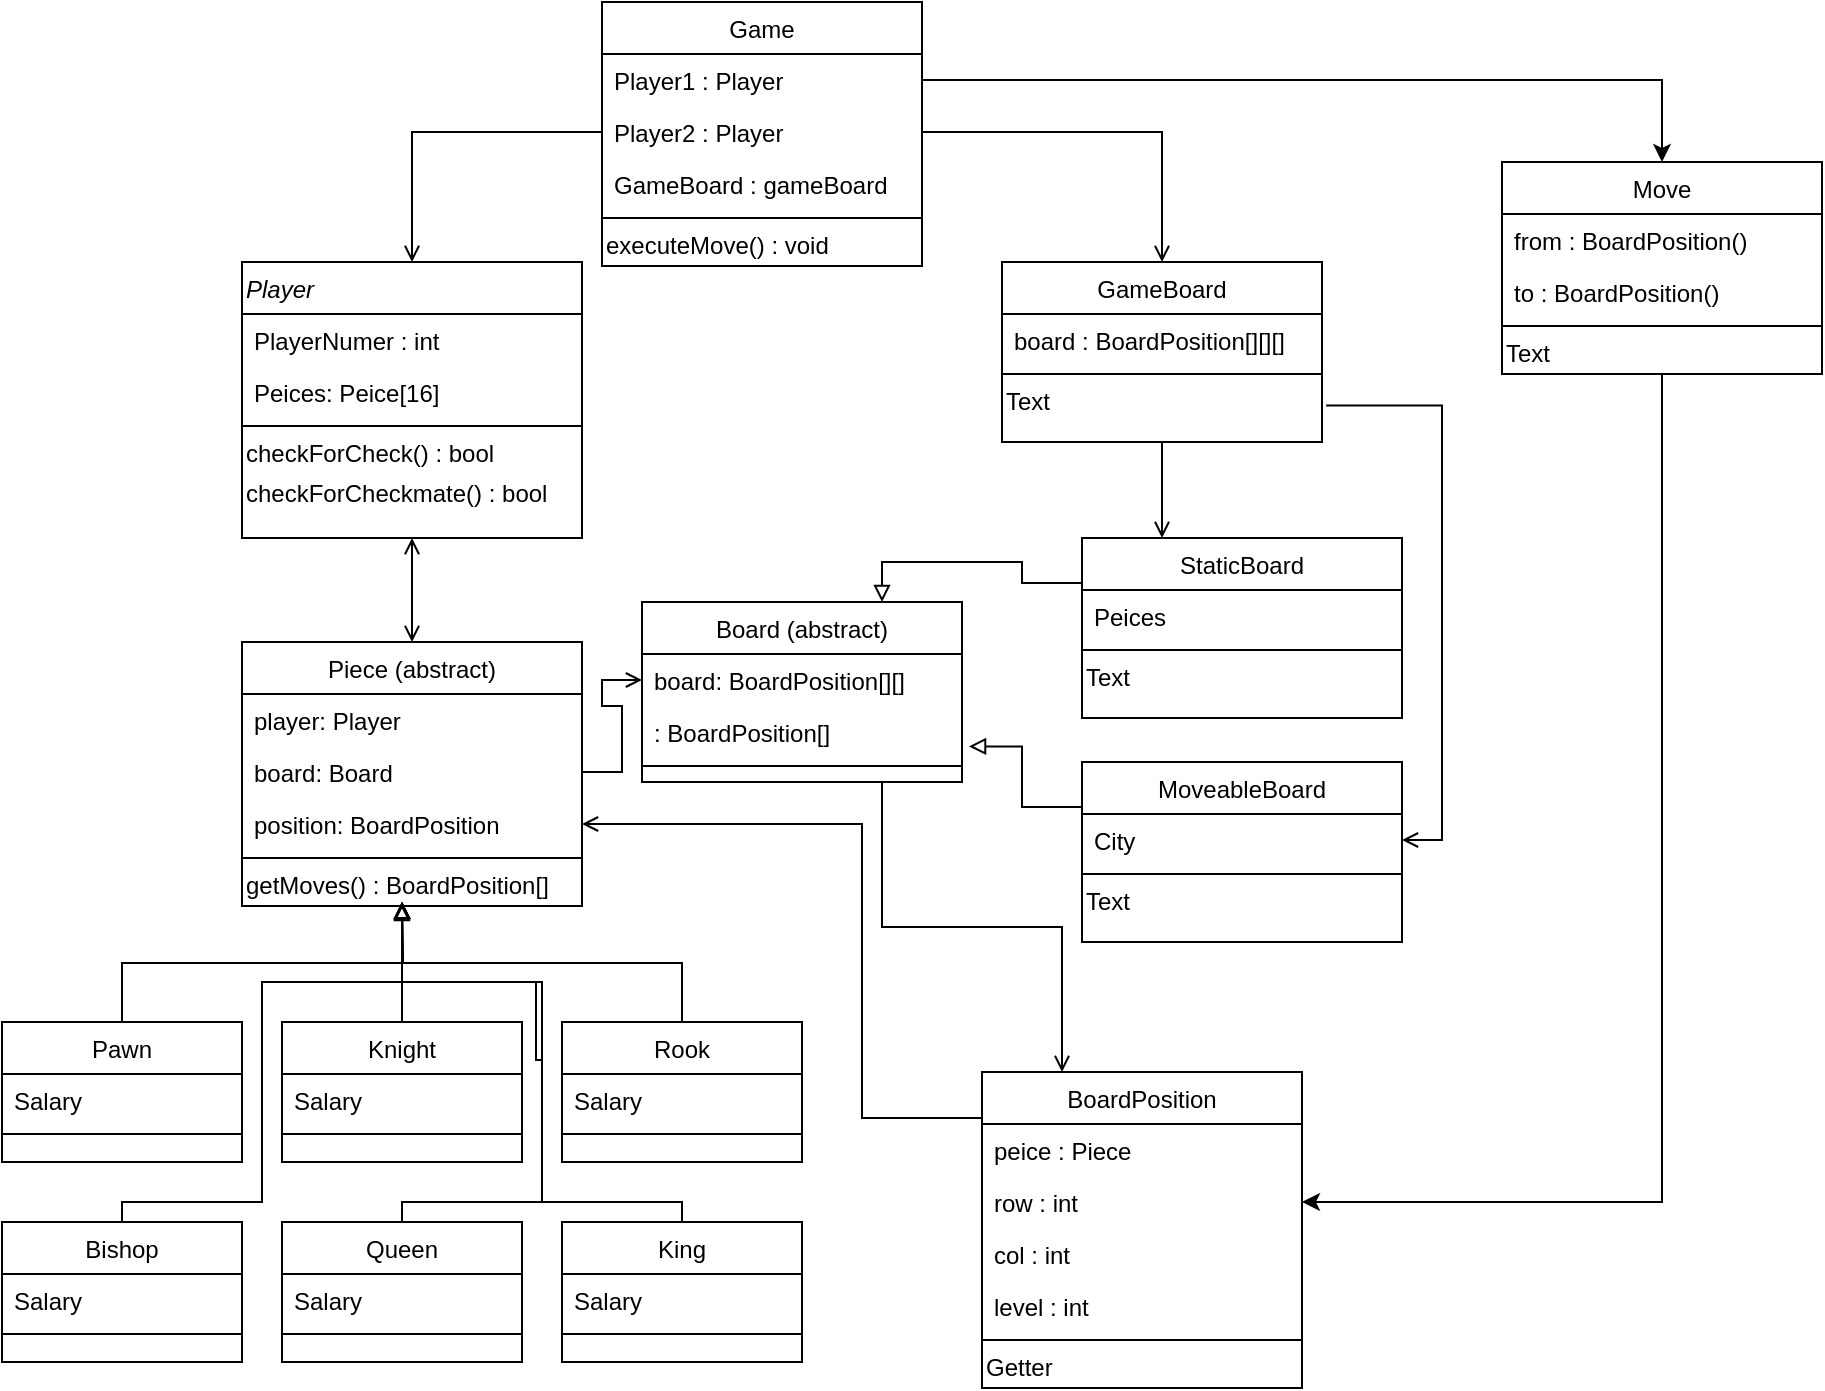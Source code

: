 <mxfile version="12.9.11" type="github">
  <diagram id="C5RBs43oDa-KdzZeNtuy" name="Page-1">
    <mxGraphModel dx="1038" dy="552" grid="1" gridSize="10" guides="1" tooltips="1" connect="1" arrows="1" fold="1" page="1" pageScale="1" pageWidth="827" pageHeight="1169" math="0" shadow="0">
      <root>
        <mxCell id="WIyWlLk6GJQsqaUBKTNV-0" />
        <mxCell id="WIyWlLk6GJQsqaUBKTNV-1" parent="WIyWlLk6GJQsqaUBKTNV-0" />
        <mxCell id="lNRmMeMcvW0JSXa-dbg0-25" style="edgeStyle=orthogonalEdgeStyle;rounded=0;orthogonalLoop=1;jettySize=auto;html=1;exitX=0.5;exitY=0;exitDx=0;exitDy=0;endArrow=block;endFill=0;" parent="WIyWlLk6GJQsqaUBKTNV-1" source="zkfFHV4jXpPFQw0GAbJ--13" edge="1">
          <mxGeometry relative="1" as="geometry">
            <mxPoint x="200" y="500" as="targetPoint" />
          </mxGeometry>
        </mxCell>
        <mxCell id="lNRmMeMcvW0JSXa-dbg0-24" style="edgeStyle=orthogonalEdgeStyle;rounded=0;orthogonalLoop=1;jettySize=auto;html=1;exitX=0.5;exitY=0;exitDx=0;exitDy=0;endArrow=block;endFill=0;" parent="WIyWlLk6GJQsqaUBKTNV-1" source="lNRmMeMcvW0JSXa-dbg0-6" edge="1">
          <mxGeometry relative="1" as="geometry">
            <mxPoint x="200" y="500" as="targetPoint" />
            <Array as="points">
              <mxPoint x="200" y="520" />
              <mxPoint x="200" y="520" />
            </Array>
          </mxGeometry>
        </mxCell>
        <mxCell id="lNRmMeMcvW0JSXa-dbg0-6" value="Knight" style="swimlane;fontStyle=0;align=center;verticalAlign=top;childLayout=stackLayout;horizontal=1;startSize=26;horizontalStack=0;resizeParent=1;resizeLast=0;collapsible=1;marginBottom=0;rounded=0;shadow=0;strokeWidth=1;" parent="WIyWlLk6GJQsqaUBKTNV-1" vertex="1">
          <mxGeometry x="140" y="560" width="120" height="70" as="geometry">
            <mxRectangle x="340" y="380" width="170" height="26" as="alternateBounds" />
          </mxGeometry>
        </mxCell>
        <mxCell id="lNRmMeMcvW0JSXa-dbg0-7" value="Salary" style="text;align=left;verticalAlign=top;spacingLeft=4;spacingRight=4;overflow=hidden;rotatable=0;points=[[0,0.5],[1,0.5]];portConstraint=eastwest;" parent="lNRmMeMcvW0JSXa-dbg0-6" vertex="1">
          <mxGeometry y="26" width="120" height="26" as="geometry" />
        </mxCell>
        <mxCell id="lNRmMeMcvW0JSXa-dbg0-8" value="" style="line;html=1;strokeWidth=1;align=left;verticalAlign=middle;spacingTop=-1;spacingLeft=3;spacingRight=3;rotatable=0;labelPosition=right;points=[];portConstraint=eastwest;" parent="lNRmMeMcvW0JSXa-dbg0-6" vertex="1">
          <mxGeometry y="52" width="120" height="8" as="geometry" />
        </mxCell>
        <mxCell id="lNRmMeMcvW0JSXa-dbg0-26" style="edgeStyle=orthogonalEdgeStyle;rounded=0;orthogonalLoop=1;jettySize=auto;html=1;exitX=0.5;exitY=0;exitDx=0;exitDy=0;endArrow=block;endFill=0;" parent="WIyWlLk6GJQsqaUBKTNV-1" source="lNRmMeMcvW0JSXa-dbg0-9" edge="1">
          <mxGeometry relative="1" as="geometry">
            <mxPoint x="200" y="500" as="targetPoint" />
          </mxGeometry>
        </mxCell>
        <mxCell id="lNRmMeMcvW0JSXa-dbg0-27" style="edgeStyle=orthogonalEdgeStyle;rounded=0;orthogonalLoop=1;jettySize=auto;html=1;exitX=0.5;exitY=0;exitDx=0;exitDy=0;endArrow=block;endFill=0;" parent="WIyWlLk6GJQsqaUBKTNV-1" source="lNRmMeMcvW0JSXa-dbg0-12" edge="1">
          <mxGeometry relative="1" as="geometry">
            <mxPoint x="200" y="500" as="targetPoint" />
            <Array as="points">
              <mxPoint x="60" y="650" />
              <mxPoint x="130" y="650" />
              <mxPoint x="130" y="540" />
              <mxPoint x="200" y="540" />
            </Array>
          </mxGeometry>
        </mxCell>
        <mxCell id="lNRmMeMcvW0JSXa-dbg0-30" style="edgeStyle=orthogonalEdgeStyle;rounded=0;orthogonalLoop=1;jettySize=auto;html=1;exitX=0.5;exitY=0;exitDx=0;exitDy=0;endArrow=block;endFill=0;" parent="WIyWlLk6GJQsqaUBKTNV-1" source="lNRmMeMcvW0JSXa-dbg0-15" edge="1">
          <mxGeometry relative="1" as="geometry">
            <mxPoint x="200" y="501" as="targetPoint" />
            <Array as="points">
              <mxPoint x="200" y="650" />
              <mxPoint x="270" y="650" />
              <mxPoint x="270" y="579" />
              <mxPoint x="267" y="579" />
              <mxPoint x="267" y="540" />
              <mxPoint x="200" y="540" />
            </Array>
          </mxGeometry>
        </mxCell>
        <mxCell id="lNRmMeMcvW0JSXa-dbg0-46" value="Game" style="swimlane;fontStyle=0;align=center;verticalAlign=top;childLayout=stackLayout;horizontal=1;startSize=26;horizontalStack=0;resizeParent=1;resizeLast=0;collapsible=1;marginBottom=0;rounded=0;shadow=0;strokeWidth=1;" parent="WIyWlLk6GJQsqaUBKTNV-1" vertex="1">
          <mxGeometry x="300" y="50" width="160" height="132" as="geometry">
            <mxRectangle x="550" y="140" width="160" height="26" as="alternateBounds" />
          </mxGeometry>
        </mxCell>
        <mxCell id="lNRmMeMcvW0JSXa-dbg0-47" value="Player1 : Player" style="text;align=left;verticalAlign=top;spacingLeft=4;spacingRight=4;overflow=hidden;rotatable=0;points=[[0,0.5],[1,0.5]];portConstraint=eastwest;rounded=0;shadow=0;html=0;" parent="lNRmMeMcvW0JSXa-dbg0-46" vertex="1">
          <mxGeometry y="26" width="160" height="26" as="geometry" />
        </mxCell>
        <mxCell id="lNRmMeMcvW0JSXa-dbg0-50" value="Player2 : Player" style="text;align=left;verticalAlign=top;spacingLeft=4;spacingRight=4;overflow=hidden;rotatable=0;points=[[0,0.5],[1,0.5]];portConstraint=eastwest;rounded=0;shadow=0;html=0;" parent="lNRmMeMcvW0JSXa-dbg0-46" vertex="1">
          <mxGeometry y="52" width="160" height="26" as="geometry" />
        </mxCell>
        <mxCell id="lNRmMeMcvW0JSXa-dbg0-51" value="GameBoard : gameBoard" style="text;align=left;verticalAlign=top;spacingLeft=4;spacingRight=4;overflow=hidden;rotatable=0;points=[[0,0.5],[1,0.5]];portConstraint=eastwest;rounded=0;shadow=0;html=0;" parent="lNRmMeMcvW0JSXa-dbg0-46" vertex="1">
          <mxGeometry y="78" width="160" height="26" as="geometry" />
        </mxCell>
        <mxCell id="lNRmMeMcvW0JSXa-dbg0-48" value="" style="line;html=1;strokeWidth=1;align=left;verticalAlign=middle;spacingTop=-1;spacingLeft=3;spacingRight=3;rotatable=0;labelPosition=right;points=[];portConstraint=eastwest;" parent="lNRmMeMcvW0JSXa-dbg0-46" vertex="1">
          <mxGeometry y="104" width="160" height="8" as="geometry" />
        </mxCell>
        <mxCell id="lNRmMeMcvW0JSXa-dbg0-49" value="executeMove() : void" style="text;html=1;align=left;verticalAlign=middle;resizable=0;points=[];autosize=1;" parent="lNRmMeMcvW0JSXa-dbg0-46" vertex="1">
          <mxGeometry y="112" width="160" height="20" as="geometry" />
        </mxCell>
        <mxCell id="lNRmMeMcvW0JSXa-dbg0-15" value="Queen" style="swimlane;fontStyle=0;align=center;verticalAlign=top;childLayout=stackLayout;horizontal=1;startSize=26;horizontalStack=0;resizeParent=1;resizeLast=0;collapsible=1;marginBottom=0;rounded=0;shadow=0;strokeWidth=1;" parent="WIyWlLk6GJQsqaUBKTNV-1" vertex="1">
          <mxGeometry x="140" y="660" width="120" height="70" as="geometry">
            <mxRectangle x="340" y="380" width="170" height="26" as="alternateBounds" />
          </mxGeometry>
        </mxCell>
        <mxCell id="lNRmMeMcvW0JSXa-dbg0-16" value="Salary" style="text;align=left;verticalAlign=top;spacingLeft=4;spacingRight=4;overflow=hidden;rotatable=0;points=[[0,0.5],[1,0.5]];portConstraint=eastwest;" parent="lNRmMeMcvW0JSXa-dbg0-15" vertex="1">
          <mxGeometry y="26" width="120" height="26" as="geometry" />
        </mxCell>
        <mxCell id="lNRmMeMcvW0JSXa-dbg0-17" value="" style="line;html=1;strokeWidth=1;align=left;verticalAlign=middle;spacingTop=-1;spacingLeft=3;spacingRight=3;rotatable=0;labelPosition=right;points=[];portConstraint=eastwest;" parent="lNRmMeMcvW0JSXa-dbg0-15" vertex="1">
          <mxGeometry y="52" width="120" height="8" as="geometry" />
        </mxCell>
        <mxCell id="zkfFHV4jXpPFQw0GAbJ--13" value="Pawn" style="swimlane;fontStyle=0;align=center;verticalAlign=top;childLayout=stackLayout;horizontal=1;startSize=26;horizontalStack=0;resizeParent=1;resizeLast=0;collapsible=1;marginBottom=0;rounded=0;shadow=0;strokeWidth=1;" parent="WIyWlLk6GJQsqaUBKTNV-1" vertex="1">
          <mxGeometry y="560" width="120" height="70" as="geometry">
            <mxRectangle x="340" y="380" width="170" height="26" as="alternateBounds" />
          </mxGeometry>
        </mxCell>
        <mxCell id="zkfFHV4jXpPFQw0GAbJ--14" value="Salary" style="text;align=left;verticalAlign=top;spacingLeft=4;spacingRight=4;overflow=hidden;rotatable=0;points=[[0,0.5],[1,0.5]];portConstraint=eastwest;" parent="zkfFHV4jXpPFQw0GAbJ--13" vertex="1">
          <mxGeometry y="26" width="120" height="26" as="geometry" />
        </mxCell>
        <mxCell id="zkfFHV4jXpPFQw0GAbJ--15" value="" style="line;html=1;strokeWidth=1;align=left;verticalAlign=middle;spacingTop=-1;spacingLeft=3;spacingRight=3;rotatable=0;labelPosition=right;points=[];portConstraint=eastwest;" parent="zkfFHV4jXpPFQw0GAbJ--13" vertex="1">
          <mxGeometry y="52" width="120" height="8" as="geometry" />
        </mxCell>
        <mxCell id="lNRmMeMcvW0JSXa-dbg0-12" value="Bishop" style="swimlane;fontStyle=0;align=center;verticalAlign=top;childLayout=stackLayout;horizontal=1;startSize=26;horizontalStack=0;resizeParent=1;resizeLast=0;collapsible=1;marginBottom=0;rounded=0;shadow=0;strokeWidth=1;" parent="WIyWlLk6GJQsqaUBKTNV-1" vertex="1">
          <mxGeometry y="660" width="120" height="70" as="geometry">
            <mxRectangle x="340" y="380" width="170" height="26" as="alternateBounds" />
          </mxGeometry>
        </mxCell>
        <mxCell id="lNRmMeMcvW0JSXa-dbg0-13" value="Salary" style="text;align=left;verticalAlign=top;spacingLeft=4;spacingRight=4;overflow=hidden;rotatable=0;points=[[0,0.5],[1,0.5]];portConstraint=eastwest;" parent="lNRmMeMcvW0JSXa-dbg0-12" vertex="1">
          <mxGeometry y="26" width="120" height="26" as="geometry" />
        </mxCell>
        <mxCell id="lNRmMeMcvW0JSXa-dbg0-14" value="" style="line;html=1;strokeWidth=1;align=left;verticalAlign=middle;spacingTop=-1;spacingLeft=3;spacingRight=3;rotatable=0;labelPosition=right;points=[];portConstraint=eastwest;" parent="lNRmMeMcvW0JSXa-dbg0-12" vertex="1">
          <mxGeometry y="52" width="120" height="8" as="geometry" />
        </mxCell>
        <mxCell id="lNRmMeMcvW0JSXa-dbg0-9" value="Rook" style="swimlane;fontStyle=0;align=center;verticalAlign=top;childLayout=stackLayout;horizontal=1;startSize=26;horizontalStack=0;resizeParent=1;resizeLast=0;collapsible=1;marginBottom=0;rounded=0;shadow=0;strokeWidth=1;" parent="WIyWlLk6GJQsqaUBKTNV-1" vertex="1">
          <mxGeometry x="280" y="560" width="120" height="70" as="geometry">
            <mxRectangle x="340" y="380" width="170" height="26" as="alternateBounds" />
          </mxGeometry>
        </mxCell>
        <mxCell id="lNRmMeMcvW0JSXa-dbg0-10" value="Salary" style="text;align=left;verticalAlign=top;spacingLeft=4;spacingRight=4;overflow=hidden;rotatable=0;points=[[0,0.5],[1,0.5]];portConstraint=eastwest;" parent="lNRmMeMcvW0JSXa-dbg0-9" vertex="1">
          <mxGeometry y="26" width="120" height="26" as="geometry" />
        </mxCell>
        <mxCell id="lNRmMeMcvW0JSXa-dbg0-11" value="" style="line;html=1;strokeWidth=1;align=left;verticalAlign=middle;spacingTop=-1;spacingLeft=3;spacingRight=3;rotatable=0;labelPosition=right;points=[];portConstraint=eastwest;" parent="lNRmMeMcvW0JSXa-dbg0-9" vertex="1">
          <mxGeometry y="52" width="120" height="8" as="geometry" />
        </mxCell>
        <mxCell id="lNRmMeMcvW0JSXa-dbg0-28" style="edgeStyle=orthogonalEdgeStyle;rounded=0;orthogonalLoop=1;jettySize=auto;html=1;exitX=0.5;exitY=0;exitDx=0;exitDy=0;endArrow=block;endFill=0;" parent="WIyWlLk6GJQsqaUBKTNV-1" source="lNRmMeMcvW0JSXa-dbg0-18" edge="1">
          <mxGeometry relative="1" as="geometry">
            <mxPoint x="200" y="500" as="targetPoint" />
            <Array as="points">
              <mxPoint x="340" y="650" />
              <mxPoint x="270" y="650" />
              <mxPoint x="270" y="540" />
              <mxPoint x="200" y="540" />
            </Array>
          </mxGeometry>
        </mxCell>
        <mxCell id="lNRmMeMcvW0JSXa-dbg0-18" value="King" style="swimlane;fontStyle=0;align=center;verticalAlign=top;childLayout=stackLayout;horizontal=1;startSize=26;horizontalStack=0;resizeParent=1;resizeLast=0;collapsible=1;marginBottom=0;rounded=0;shadow=0;strokeWidth=1;" parent="WIyWlLk6GJQsqaUBKTNV-1" vertex="1">
          <mxGeometry x="280" y="660" width="120" height="70" as="geometry">
            <mxRectangle x="340" y="380" width="170" height="26" as="alternateBounds" />
          </mxGeometry>
        </mxCell>
        <mxCell id="lNRmMeMcvW0JSXa-dbg0-19" value="Salary" style="text;align=left;verticalAlign=top;spacingLeft=4;spacingRight=4;overflow=hidden;rotatable=0;points=[[0,0.5],[1,0.5]];portConstraint=eastwest;" parent="lNRmMeMcvW0JSXa-dbg0-18" vertex="1">
          <mxGeometry y="26" width="120" height="26" as="geometry" />
        </mxCell>
        <mxCell id="lNRmMeMcvW0JSXa-dbg0-20" value="" style="line;html=1;strokeWidth=1;align=left;verticalAlign=middle;spacingTop=-1;spacingLeft=3;spacingRight=3;rotatable=0;labelPosition=right;points=[];portConstraint=eastwest;" parent="lNRmMeMcvW0JSXa-dbg0-18" vertex="1">
          <mxGeometry y="52" width="120" height="8" as="geometry" />
        </mxCell>
        <mxCell id="lNRmMeMcvW0JSXa-dbg0-31" style="edgeStyle=orthogonalEdgeStyle;rounded=0;orthogonalLoop=1;jettySize=auto;html=1;exitX=0.5;exitY=1;exitDx=0;exitDy=0;entryX=0.5;entryY=0;entryDx=0;entryDy=0;endArrow=open;endFill=0;startArrow=open;startFill=0;" parent="WIyWlLk6GJQsqaUBKTNV-1" source="zkfFHV4jXpPFQw0GAbJ--0" target="lNRmMeMcvW0JSXa-dbg0-42" edge="1">
          <mxGeometry relative="1" as="geometry">
            <mxPoint x="200" y="360" as="targetPoint" />
          </mxGeometry>
        </mxCell>
        <mxCell id="zkfFHV4jXpPFQw0GAbJ--0" value="Player" style="swimlane;fontStyle=2;align=left;verticalAlign=top;childLayout=stackLayout;horizontal=1;startSize=26;horizontalStack=0;resizeParent=1;resizeLast=0;collapsible=1;marginBottom=0;rounded=0;shadow=0;strokeWidth=1;" parent="WIyWlLk6GJQsqaUBKTNV-1" vertex="1">
          <mxGeometry x="120" y="180" width="170" height="138" as="geometry">
            <mxRectangle x="230" y="140" width="160" height="26" as="alternateBounds" />
          </mxGeometry>
        </mxCell>
        <mxCell id="zkfFHV4jXpPFQw0GAbJ--2" value="PlayerNumer : int" style="text;align=left;verticalAlign=top;spacingLeft=4;spacingRight=4;overflow=hidden;rotatable=0;points=[[0,0.5],[1,0.5]];portConstraint=eastwest;rounded=0;shadow=0;html=0;" parent="zkfFHV4jXpPFQw0GAbJ--0" vertex="1">
          <mxGeometry y="26" width="170" height="26" as="geometry" />
        </mxCell>
        <mxCell id="zkfFHV4jXpPFQw0GAbJ--3" value="Peices: Peice[16]" style="text;align=left;verticalAlign=top;spacingLeft=4;spacingRight=4;overflow=hidden;rotatable=0;points=[[0,0.5],[1,0.5]];portConstraint=eastwest;rounded=0;shadow=0;html=0;" parent="zkfFHV4jXpPFQw0GAbJ--0" vertex="1">
          <mxGeometry y="52" width="170" height="26" as="geometry" />
        </mxCell>
        <mxCell id="zkfFHV4jXpPFQw0GAbJ--4" value="" style="line;html=1;strokeWidth=1;align=left;verticalAlign=middle;spacingTop=-1;spacingLeft=3;spacingRight=3;rotatable=0;labelPosition=right;points=[];portConstraint=eastwest;" parent="zkfFHV4jXpPFQw0GAbJ--0" vertex="1">
          <mxGeometry y="78" width="170" height="8" as="geometry" />
        </mxCell>
        <mxCell id="LAoSmU1_jHVNk5nv93MW-8" value="checkForCheck() : bool" style="text;html=1;align=left;verticalAlign=middle;resizable=0;points=[];autosize=1;" vertex="1" parent="zkfFHV4jXpPFQw0GAbJ--0">
          <mxGeometry y="86" width="170" height="20" as="geometry" />
        </mxCell>
        <mxCell id="LAoSmU1_jHVNk5nv93MW-11" value="&lt;span style=&quot;text-align: center&quot;&gt;checkForCheckmate() : bool&lt;/span&gt;" style="text;html=1;align=left;verticalAlign=middle;resizable=0;points=[];autosize=1;" vertex="1" parent="zkfFHV4jXpPFQw0GAbJ--0">
          <mxGeometry y="106" width="170" height="20" as="geometry" />
        </mxCell>
        <mxCell id="lNRmMeMcvW0JSXa-dbg0-71" style="edgeStyle=orthogonalEdgeStyle;rounded=0;orthogonalLoop=1;jettySize=auto;html=1;exitX=0.5;exitY=1;exitDx=0;exitDy=0;entryX=0.25;entryY=0;entryDx=0;entryDy=0;startArrow=none;startFill=0;endArrow=open;endFill=0;" parent="WIyWlLk6GJQsqaUBKTNV-1" source="zkfFHV4jXpPFQw0GAbJ--17" target="lNRmMeMcvW0JSXa-dbg0-37" edge="1">
          <mxGeometry relative="1" as="geometry" />
        </mxCell>
        <mxCell id="lNRmMeMcvW0JSXa-dbg0-72" style="edgeStyle=orthogonalEdgeStyle;rounded=0;orthogonalLoop=1;jettySize=auto;html=1;exitX=1.013;exitY=0.59;exitDx=0;exitDy=0;entryX=1;entryY=0.5;entryDx=0;entryDy=0;startArrow=none;startFill=0;endArrow=open;endFill=0;exitPerimeter=0;" parent="WIyWlLk6GJQsqaUBKTNV-1" source="lNRmMeMcvW0JSXa-dbg0-32" target="lNRmMeMcvW0JSXa-dbg0-34" edge="1">
          <mxGeometry relative="1" as="geometry">
            <Array as="points">
              <mxPoint x="720" y="252" />
              <mxPoint x="720" y="469" />
            </Array>
          </mxGeometry>
        </mxCell>
        <mxCell id="zkfFHV4jXpPFQw0GAbJ--17" value="GameBoard" style="swimlane;fontStyle=0;align=center;verticalAlign=top;childLayout=stackLayout;horizontal=1;startSize=26;horizontalStack=0;resizeParent=1;resizeLast=0;collapsible=1;marginBottom=0;rounded=0;shadow=0;strokeWidth=1;" parent="WIyWlLk6GJQsqaUBKTNV-1" vertex="1">
          <mxGeometry x="500" y="180" width="160" height="90" as="geometry">
            <mxRectangle x="550" y="140" width="160" height="26" as="alternateBounds" />
          </mxGeometry>
        </mxCell>
        <mxCell id="zkfFHV4jXpPFQw0GAbJ--19" value="board : BoardPosition[][][]" style="text;align=left;verticalAlign=top;spacingLeft=4;spacingRight=4;overflow=hidden;rotatable=0;points=[[0,0.5],[1,0.5]];portConstraint=eastwest;rounded=0;shadow=0;html=0;" parent="zkfFHV4jXpPFQw0GAbJ--17" vertex="1">
          <mxGeometry y="26" width="160" height="26" as="geometry" />
        </mxCell>
        <mxCell id="zkfFHV4jXpPFQw0GAbJ--23" value="" style="line;html=1;strokeWidth=1;align=left;verticalAlign=middle;spacingTop=-1;spacingLeft=3;spacingRight=3;rotatable=0;labelPosition=right;points=[];portConstraint=eastwest;" parent="zkfFHV4jXpPFQw0GAbJ--17" vertex="1">
          <mxGeometry y="52" width="160" height="8" as="geometry" />
        </mxCell>
        <mxCell id="lNRmMeMcvW0JSXa-dbg0-32" value="Text" style="text;html=1;align=left;verticalAlign=middle;resizable=0;points=[];autosize=1;" parent="zkfFHV4jXpPFQw0GAbJ--17" vertex="1">
          <mxGeometry y="60" width="160" height="20" as="geometry" />
        </mxCell>
        <mxCell id="lNRmMeMcvW0JSXa-dbg0-52" style="edgeStyle=orthogonalEdgeStyle;rounded=0;orthogonalLoop=1;jettySize=auto;html=1;exitX=0;exitY=0.5;exitDx=0;exitDy=0;startArrow=none;startFill=0;endArrow=open;endFill=0;" parent="WIyWlLk6GJQsqaUBKTNV-1" source="lNRmMeMcvW0JSXa-dbg0-50" target="zkfFHV4jXpPFQw0GAbJ--0" edge="1">
          <mxGeometry relative="1" as="geometry" />
        </mxCell>
        <mxCell id="lNRmMeMcvW0JSXa-dbg0-53" style="edgeStyle=orthogonalEdgeStyle;rounded=0;orthogonalLoop=1;jettySize=auto;html=1;exitX=1;exitY=0.5;exitDx=0;exitDy=0;startArrow=none;startFill=0;endArrow=open;endFill=0;" parent="WIyWlLk6GJQsqaUBKTNV-1" source="lNRmMeMcvW0JSXa-dbg0-50" target="zkfFHV4jXpPFQw0GAbJ--17" edge="1">
          <mxGeometry relative="1" as="geometry" />
        </mxCell>
        <mxCell id="lNRmMeMcvW0JSXa-dbg0-74" style="edgeStyle=orthogonalEdgeStyle;rounded=0;orthogonalLoop=1;jettySize=auto;html=1;exitX=0.75;exitY=1;exitDx=0;exitDy=0;entryX=0.25;entryY=0;entryDx=0;entryDy=0;startArrow=none;startFill=0;endArrow=open;endFill=0;" parent="WIyWlLk6GJQsqaUBKTNV-1" source="lNRmMeMcvW0JSXa-dbg0-66" target="lNRmMeMcvW0JSXa-dbg0-54" edge="1">
          <mxGeometry relative="1" as="geometry" />
        </mxCell>
        <mxCell id="lNRmMeMcvW0JSXa-dbg0-70" style="edgeStyle=orthogonalEdgeStyle;rounded=0;orthogonalLoop=1;jettySize=auto;html=1;exitX=1;exitY=0.5;exitDx=0;exitDy=0;entryX=0;entryY=0.5;entryDx=0;entryDy=0;startArrow=none;startFill=0;endArrow=open;endFill=0;" parent="WIyWlLk6GJQsqaUBKTNV-1" source="lNRmMeMcvW0JSXa-dbg0-65" target="lNRmMeMcvW0JSXa-dbg0-67" edge="1">
          <mxGeometry relative="1" as="geometry" />
        </mxCell>
        <mxCell id="lNRmMeMcvW0JSXa-dbg0-75" style="edgeStyle=orthogonalEdgeStyle;rounded=0;orthogonalLoop=1;jettySize=auto;html=1;exitX=0;exitY=0.25;exitDx=0;exitDy=0;entryX=0.75;entryY=0;entryDx=0;entryDy=0;startArrow=none;startFill=0;endArrow=block;endFill=0;" parent="WIyWlLk6GJQsqaUBKTNV-1" source="lNRmMeMcvW0JSXa-dbg0-37" target="lNRmMeMcvW0JSXa-dbg0-66" edge="1">
          <mxGeometry relative="1" as="geometry" />
        </mxCell>
        <mxCell id="lNRmMeMcvW0JSXa-dbg0-37" value="StaticBoard" style="swimlane;fontStyle=0;align=center;verticalAlign=top;childLayout=stackLayout;horizontal=1;startSize=26;horizontalStack=0;resizeParent=1;resizeLast=0;collapsible=1;marginBottom=0;rounded=0;shadow=0;strokeWidth=1;" parent="WIyWlLk6GJQsqaUBKTNV-1" vertex="1">
          <mxGeometry x="540" y="318" width="160" height="90" as="geometry">
            <mxRectangle x="550" y="140" width="160" height="26" as="alternateBounds" />
          </mxGeometry>
        </mxCell>
        <mxCell id="lNRmMeMcvW0JSXa-dbg0-38" value="Peices" style="text;align=left;verticalAlign=top;spacingLeft=4;spacingRight=4;overflow=hidden;rotatable=0;points=[[0,0.5],[1,0.5]];portConstraint=eastwest;rounded=0;shadow=0;html=0;" parent="lNRmMeMcvW0JSXa-dbg0-37" vertex="1">
          <mxGeometry y="26" width="160" height="26" as="geometry" />
        </mxCell>
        <mxCell id="lNRmMeMcvW0JSXa-dbg0-39" value="" style="line;html=1;strokeWidth=1;align=left;verticalAlign=middle;spacingTop=-1;spacingLeft=3;spacingRight=3;rotatable=0;labelPosition=right;points=[];portConstraint=eastwest;" parent="lNRmMeMcvW0JSXa-dbg0-37" vertex="1">
          <mxGeometry y="52" width="160" height="8" as="geometry" />
        </mxCell>
        <mxCell id="lNRmMeMcvW0JSXa-dbg0-40" value="Text" style="text;html=1;align=left;verticalAlign=middle;resizable=0;points=[];autosize=1;" parent="lNRmMeMcvW0JSXa-dbg0-37" vertex="1">
          <mxGeometry y="60" width="160" height="20" as="geometry" />
        </mxCell>
        <mxCell id="lNRmMeMcvW0JSXa-dbg0-76" style="edgeStyle=orthogonalEdgeStyle;rounded=0;orthogonalLoop=1;jettySize=auto;html=1;exitX=0;exitY=0.25;exitDx=0;exitDy=0;startArrow=none;startFill=0;endArrow=block;endFill=0;entryX=1.022;entryY=0.777;entryDx=0;entryDy=0;entryPerimeter=0;" parent="WIyWlLk6GJQsqaUBKTNV-1" source="lNRmMeMcvW0JSXa-dbg0-33" target="lNRmMeMcvW0JSXa-dbg0-90" edge="1">
          <mxGeometry relative="1" as="geometry">
            <mxPoint x="720" y="100" as="targetPoint" />
          </mxGeometry>
        </mxCell>
        <mxCell id="lNRmMeMcvW0JSXa-dbg0-33" value="MoveableBoard" style="swimlane;fontStyle=0;align=center;verticalAlign=top;childLayout=stackLayout;horizontal=1;startSize=26;horizontalStack=0;resizeParent=1;resizeLast=0;collapsible=1;marginBottom=0;rounded=0;shadow=0;strokeWidth=1;" parent="WIyWlLk6GJQsqaUBKTNV-1" vertex="1">
          <mxGeometry x="540" y="430" width="160" height="90" as="geometry">
            <mxRectangle x="550" y="140" width="160" height="26" as="alternateBounds" />
          </mxGeometry>
        </mxCell>
        <mxCell id="lNRmMeMcvW0JSXa-dbg0-34" value="City" style="text;align=left;verticalAlign=top;spacingLeft=4;spacingRight=4;overflow=hidden;rotatable=0;points=[[0,0.5],[1,0.5]];portConstraint=eastwest;rounded=0;shadow=0;html=0;" parent="lNRmMeMcvW0JSXa-dbg0-33" vertex="1">
          <mxGeometry y="26" width="160" height="26" as="geometry" />
        </mxCell>
        <mxCell id="lNRmMeMcvW0JSXa-dbg0-35" value="" style="line;html=1;strokeWidth=1;align=left;verticalAlign=middle;spacingTop=-1;spacingLeft=3;spacingRight=3;rotatable=0;labelPosition=right;points=[];portConstraint=eastwest;" parent="lNRmMeMcvW0JSXa-dbg0-33" vertex="1">
          <mxGeometry y="52" width="160" height="8" as="geometry" />
        </mxCell>
        <mxCell id="lNRmMeMcvW0JSXa-dbg0-36" value="Text" style="text;html=1;align=left;verticalAlign=middle;resizable=0;points=[];autosize=1;" parent="lNRmMeMcvW0JSXa-dbg0-33" vertex="1">
          <mxGeometry y="60" width="160" height="20" as="geometry" />
        </mxCell>
        <mxCell id="lNRmMeMcvW0JSXa-dbg0-73" style="edgeStyle=orthogonalEdgeStyle;rounded=0;orthogonalLoop=1;jettySize=auto;html=1;exitX=0;exitY=0.25;exitDx=0;exitDy=0;entryX=1;entryY=0.5;entryDx=0;entryDy=0;startArrow=none;startFill=0;endArrow=open;endFill=0;" parent="WIyWlLk6GJQsqaUBKTNV-1" source="lNRmMeMcvW0JSXa-dbg0-54" target="LAoSmU1_jHVNk5nv93MW-6" edge="1">
          <mxGeometry relative="1" as="geometry">
            <Array as="points">
              <mxPoint x="490" y="608" />
              <mxPoint x="430" y="608" />
              <mxPoint x="430" y="461" />
            </Array>
          </mxGeometry>
        </mxCell>
        <mxCell id="lNRmMeMcvW0JSXa-dbg0-54" value="BoardPosition" style="swimlane;fontStyle=0;align=center;verticalAlign=top;childLayout=stackLayout;horizontal=1;startSize=26;horizontalStack=0;resizeParent=1;resizeLast=0;collapsible=1;marginBottom=0;rounded=0;shadow=0;strokeWidth=1;" parent="WIyWlLk6GJQsqaUBKTNV-1" vertex="1">
          <mxGeometry x="490" y="585" width="160" height="158" as="geometry">
            <mxRectangle x="550" y="140" width="160" height="26" as="alternateBounds" />
          </mxGeometry>
        </mxCell>
        <mxCell id="lNRmMeMcvW0JSXa-dbg0-55" value="peice : Piece" style="text;align=left;verticalAlign=top;spacingLeft=4;spacingRight=4;overflow=hidden;rotatable=0;points=[[0,0.5],[1,0.5]];portConstraint=eastwest;rounded=0;shadow=0;html=0;" parent="lNRmMeMcvW0JSXa-dbg0-54" vertex="1">
          <mxGeometry y="26" width="160" height="26" as="geometry" />
        </mxCell>
        <mxCell id="LAoSmU1_jHVNk5nv93MW-0" value="row : int" style="text;align=left;verticalAlign=top;spacingLeft=4;spacingRight=4;overflow=hidden;rotatable=0;points=[[0,0.5],[1,0.5]];portConstraint=eastwest;rounded=0;shadow=0;html=0;" vertex="1" parent="lNRmMeMcvW0JSXa-dbg0-54">
          <mxGeometry y="52" width="160" height="26" as="geometry" />
        </mxCell>
        <mxCell id="LAoSmU1_jHVNk5nv93MW-2" value="col : int" style="text;align=left;verticalAlign=top;spacingLeft=4;spacingRight=4;overflow=hidden;rotatable=0;points=[[0,0.5],[1,0.5]];portConstraint=eastwest;rounded=0;shadow=0;html=0;" vertex="1" parent="lNRmMeMcvW0JSXa-dbg0-54">
          <mxGeometry y="78" width="160" height="26" as="geometry" />
        </mxCell>
        <mxCell id="LAoSmU1_jHVNk5nv93MW-4" value="level : int" style="text;align=left;verticalAlign=top;spacingLeft=4;spacingRight=4;overflow=hidden;rotatable=0;points=[[0,0.5],[1,0.5]];portConstraint=eastwest;rounded=0;shadow=0;html=0;" vertex="1" parent="lNRmMeMcvW0JSXa-dbg0-54">
          <mxGeometry y="104" width="160" height="26" as="geometry" />
        </mxCell>
        <mxCell id="lNRmMeMcvW0JSXa-dbg0-56" value="" style="line;html=1;strokeWidth=1;align=left;verticalAlign=middle;spacingTop=-1;spacingLeft=3;spacingRight=3;rotatable=0;labelPosition=right;points=[];portConstraint=eastwest;" parent="lNRmMeMcvW0JSXa-dbg0-54" vertex="1">
          <mxGeometry y="130" width="160" height="8" as="geometry" />
        </mxCell>
        <mxCell id="lNRmMeMcvW0JSXa-dbg0-57" value="Getter" style="text;html=1;align=left;verticalAlign=middle;resizable=0;points=[];autosize=1;" parent="lNRmMeMcvW0JSXa-dbg0-54" vertex="1">
          <mxGeometry y="138" width="160" height="20" as="geometry" />
        </mxCell>
        <mxCell id="lNRmMeMcvW0JSXa-dbg0-42" value="Piece (abstract)" style="swimlane;fontStyle=0;align=center;verticalAlign=top;childLayout=stackLayout;horizontal=1;startSize=26;horizontalStack=0;resizeParent=1;resizeLast=0;collapsible=1;marginBottom=0;rounded=0;shadow=0;strokeWidth=1;" parent="WIyWlLk6GJQsqaUBKTNV-1" vertex="1">
          <mxGeometry x="120" y="370" width="170" height="132" as="geometry">
            <mxRectangle x="550" y="140" width="160" height="26" as="alternateBounds" />
          </mxGeometry>
        </mxCell>
        <mxCell id="lNRmMeMcvW0JSXa-dbg0-43" value="player: Player" style="text;align=left;verticalAlign=top;spacingLeft=4;spacingRight=4;overflow=hidden;rotatable=0;points=[[0,0.5],[1,0.5]];portConstraint=eastwest;rounded=0;shadow=0;html=0;" parent="lNRmMeMcvW0JSXa-dbg0-42" vertex="1">
          <mxGeometry y="26" width="170" height="26" as="geometry" />
        </mxCell>
        <mxCell id="lNRmMeMcvW0JSXa-dbg0-65" value="board: Board" style="text;align=left;verticalAlign=top;spacingLeft=4;spacingRight=4;overflow=hidden;rotatable=0;points=[[0,0.5],[1,0.5]];portConstraint=eastwest;rounded=0;shadow=0;html=0;" parent="lNRmMeMcvW0JSXa-dbg0-42" vertex="1">
          <mxGeometry y="52" width="170" height="26" as="geometry" />
        </mxCell>
        <mxCell id="LAoSmU1_jHVNk5nv93MW-6" value="position: BoardPosition" style="text;align=left;verticalAlign=top;spacingLeft=4;spacingRight=4;overflow=hidden;rotatable=0;points=[[0,0.5],[1,0.5]];portConstraint=eastwest;rounded=0;shadow=0;html=0;" vertex="1" parent="lNRmMeMcvW0JSXa-dbg0-42">
          <mxGeometry y="78" width="170" height="26" as="geometry" />
        </mxCell>
        <mxCell id="lNRmMeMcvW0JSXa-dbg0-44" value="" style="line;html=1;strokeWidth=1;align=left;verticalAlign=middle;spacingTop=-1;spacingLeft=3;spacingRight=3;rotatable=0;labelPosition=right;points=[];portConstraint=eastwest;" parent="lNRmMeMcvW0JSXa-dbg0-42" vertex="1">
          <mxGeometry y="104" width="170" height="8" as="geometry" />
        </mxCell>
        <mxCell id="lNRmMeMcvW0JSXa-dbg0-45" value="getMoves() : BoardPosition[]" style="text;html=1;align=left;verticalAlign=middle;resizable=0;points=[];autosize=1;" parent="lNRmMeMcvW0JSXa-dbg0-42" vertex="1">
          <mxGeometry y="112" width="170" height="20" as="geometry" />
        </mxCell>
        <mxCell id="lNRmMeMcvW0JSXa-dbg0-66" value="Board (abstract)" style="swimlane;fontStyle=0;align=center;verticalAlign=top;childLayout=stackLayout;horizontal=1;startSize=26;horizontalStack=0;resizeParent=1;resizeLast=0;collapsible=1;marginBottom=0;rounded=0;shadow=0;strokeWidth=1;" parent="WIyWlLk6GJQsqaUBKTNV-1" vertex="1">
          <mxGeometry x="320" y="350" width="160" height="90" as="geometry">
            <mxRectangle x="550" y="140" width="160" height="26" as="alternateBounds" />
          </mxGeometry>
        </mxCell>
        <mxCell id="lNRmMeMcvW0JSXa-dbg0-67" value="board: BoardPosition[][]" style="text;align=left;verticalAlign=top;spacingLeft=4;spacingRight=4;overflow=hidden;rotatable=0;points=[[0,0.5],[1,0.5]];portConstraint=eastwest;rounded=0;shadow=0;html=0;" parent="lNRmMeMcvW0JSXa-dbg0-66" vertex="1">
          <mxGeometry y="26" width="160" height="26" as="geometry" />
        </mxCell>
        <mxCell id="lNRmMeMcvW0JSXa-dbg0-90" value=": BoardPosition[]" style="text;align=left;verticalAlign=top;spacingLeft=4;spacingRight=4;overflow=hidden;rotatable=0;points=[[0,0.5],[1,0.5]];portConstraint=eastwest;rounded=0;shadow=0;html=0;" parent="lNRmMeMcvW0JSXa-dbg0-66" vertex="1">
          <mxGeometry y="52" width="160" height="26" as="geometry" />
        </mxCell>
        <mxCell id="lNRmMeMcvW0JSXa-dbg0-68" value="" style="line;html=1;strokeWidth=1;align=left;verticalAlign=middle;spacingTop=-1;spacingLeft=3;spacingRight=3;rotatable=0;labelPosition=right;points=[];portConstraint=eastwest;" parent="lNRmMeMcvW0JSXa-dbg0-66" vertex="1">
          <mxGeometry y="78" width="160" height="8" as="geometry" />
        </mxCell>
        <mxCell id="LAoSmU1_jHVNk5nv93MW-19" style="edgeStyle=orthogonalEdgeStyle;rounded=0;orthogonalLoop=1;jettySize=auto;html=1;entryX=1;entryY=0.5;entryDx=0;entryDy=0;" edge="1" parent="WIyWlLk6GJQsqaUBKTNV-1" source="LAoSmU1_jHVNk5nv93MW-15" target="LAoSmU1_jHVNk5nv93MW-0">
          <mxGeometry relative="1" as="geometry" />
        </mxCell>
        <mxCell id="LAoSmU1_jHVNk5nv93MW-12" value="Move" style="swimlane;fontStyle=0;align=center;verticalAlign=top;childLayout=stackLayout;horizontal=1;startSize=26;horizontalStack=0;resizeParent=1;resizeLast=0;collapsible=1;marginBottom=0;rounded=0;shadow=0;strokeWidth=1;" vertex="1" parent="WIyWlLk6GJQsqaUBKTNV-1">
          <mxGeometry x="750" y="130" width="160" height="106" as="geometry">
            <mxRectangle x="550" y="140" width="160" height="26" as="alternateBounds" />
          </mxGeometry>
        </mxCell>
        <mxCell id="LAoSmU1_jHVNk5nv93MW-13" value="from : BoardPosition()" style="text;align=left;verticalAlign=top;spacingLeft=4;spacingRight=4;overflow=hidden;rotatable=0;points=[[0,0.5],[1,0.5]];portConstraint=eastwest;rounded=0;shadow=0;html=0;" vertex="1" parent="LAoSmU1_jHVNk5nv93MW-12">
          <mxGeometry y="26" width="160" height="26" as="geometry" />
        </mxCell>
        <mxCell id="LAoSmU1_jHVNk5nv93MW-16" value="to : BoardPosition()" style="text;align=left;verticalAlign=top;spacingLeft=4;spacingRight=4;overflow=hidden;rotatable=0;points=[[0,0.5],[1,0.5]];portConstraint=eastwest;rounded=0;shadow=0;html=0;" vertex="1" parent="LAoSmU1_jHVNk5nv93MW-12">
          <mxGeometry y="52" width="160" height="26" as="geometry" />
        </mxCell>
        <mxCell id="LAoSmU1_jHVNk5nv93MW-14" value="" style="line;html=1;strokeWidth=1;align=left;verticalAlign=middle;spacingTop=-1;spacingLeft=3;spacingRight=3;rotatable=0;labelPosition=right;points=[];portConstraint=eastwest;" vertex="1" parent="LAoSmU1_jHVNk5nv93MW-12">
          <mxGeometry y="78" width="160" height="8" as="geometry" />
        </mxCell>
        <mxCell id="LAoSmU1_jHVNk5nv93MW-15" value="Text" style="text;html=1;align=left;verticalAlign=middle;resizable=0;points=[];autosize=1;" vertex="1" parent="LAoSmU1_jHVNk5nv93MW-12">
          <mxGeometry y="86" width="160" height="20" as="geometry" />
        </mxCell>
        <mxCell id="LAoSmU1_jHVNk5nv93MW-18" style="edgeStyle=orthogonalEdgeStyle;rounded=0;orthogonalLoop=1;jettySize=auto;html=1;exitX=1;exitY=0.5;exitDx=0;exitDy=0;entryX=0.5;entryY=0;entryDx=0;entryDy=0;" edge="1" parent="WIyWlLk6GJQsqaUBKTNV-1" source="lNRmMeMcvW0JSXa-dbg0-47" target="LAoSmU1_jHVNk5nv93MW-12">
          <mxGeometry relative="1" as="geometry" />
        </mxCell>
      </root>
    </mxGraphModel>
  </diagram>
</mxfile>
